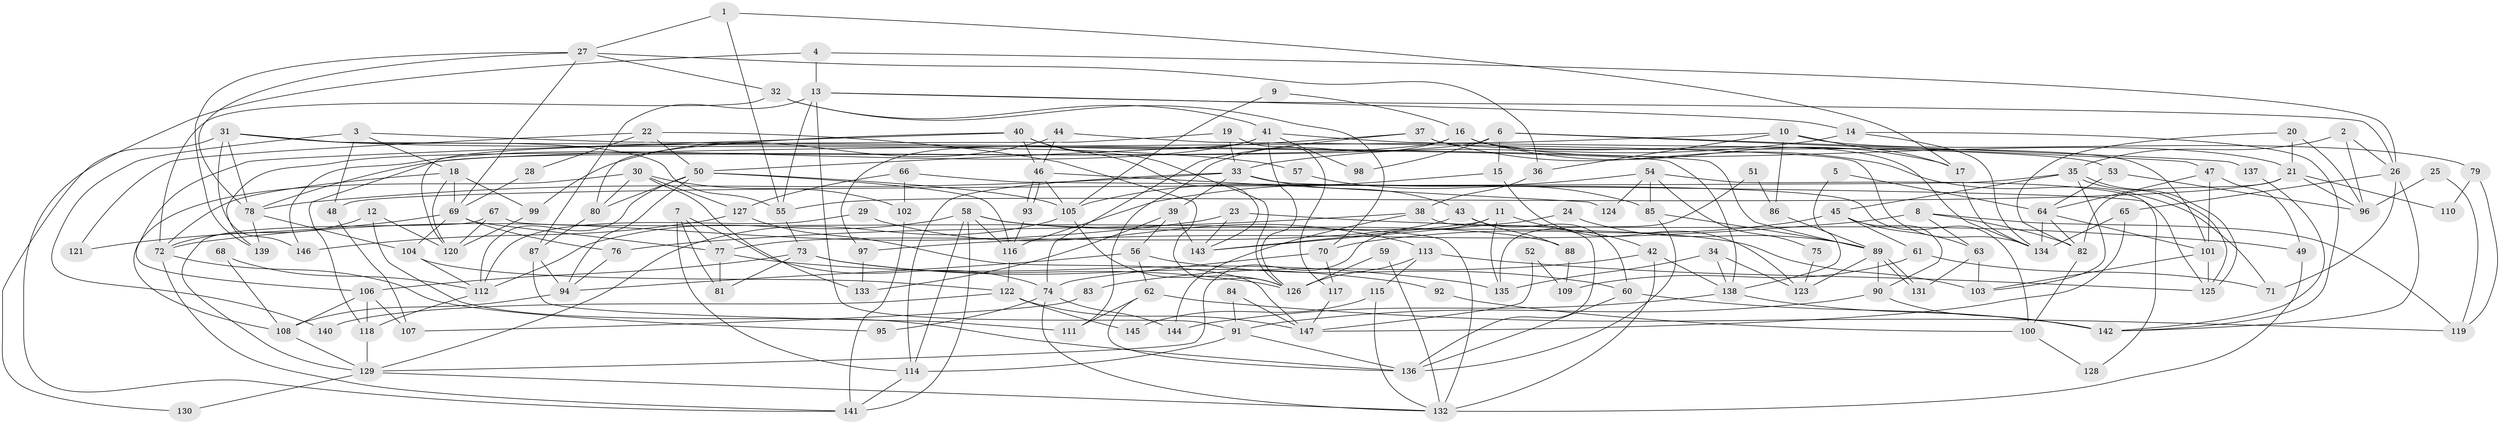 // coarse degree distribution, {3: 0.18556701030927836, 6: 0.1134020618556701, 4: 0.17525773195876287, 2: 0.12371134020618557, 5: 0.18556701030927836, 7: 0.08247422680412371, 8: 0.061855670103092786, 9: 0.05154639175257732, 11: 0.010309278350515464, 10: 0.010309278350515464}
// Generated by graph-tools (version 1.1) at 2025/23/03/03/25 07:23:57]
// undirected, 147 vertices, 294 edges
graph export_dot {
graph [start="1"]
  node [color=gray90,style=filled];
  1;
  2;
  3;
  4;
  5;
  6;
  7;
  8;
  9;
  10;
  11;
  12;
  13;
  14;
  15;
  16;
  17;
  18;
  19;
  20;
  21;
  22;
  23;
  24;
  25;
  26;
  27;
  28;
  29;
  30;
  31;
  32;
  33;
  34;
  35;
  36;
  37;
  38;
  39;
  40;
  41;
  42;
  43;
  44;
  45;
  46;
  47;
  48;
  49;
  50;
  51;
  52;
  53;
  54;
  55;
  56;
  57;
  58;
  59;
  60;
  61;
  62;
  63;
  64;
  65;
  66;
  67;
  68;
  69;
  70;
  71;
  72;
  73;
  74;
  75;
  76;
  77;
  78;
  79;
  80;
  81;
  82;
  83;
  84;
  85;
  86;
  87;
  88;
  89;
  90;
  91;
  92;
  93;
  94;
  95;
  96;
  97;
  98;
  99;
  100;
  101;
  102;
  103;
  104;
  105;
  106;
  107;
  108;
  109;
  110;
  111;
  112;
  113;
  114;
  115;
  116;
  117;
  118;
  119;
  120;
  121;
  122;
  123;
  124;
  125;
  126;
  127;
  128;
  129;
  130;
  131;
  132;
  133;
  134;
  135;
  136;
  137;
  138;
  139;
  140;
  141;
  142;
  143;
  144;
  145;
  146;
  147;
  1 -- 55;
  1 -- 17;
  1 -- 27;
  2 -- 26;
  2 -- 35;
  2 -- 96;
  3 -- 89;
  3 -- 18;
  3 -- 48;
  3 -- 140;
  4 -- 13;
  4 -- 141;
  4 -- 26;
  5 -- 64;
  5 -- 138;
  6 -- 118;
  6 -- 15;
  6 -- 47;
  6 -- 98;
  6 -- 137;
  7 -- 114;
  7 -- 77;
  7 -- 74;
  7 -- 81;
  8 -- 63;
  8 -- 82;
  8 -- 97;
  8 -- 119;
  9 -- 16;
  9 -- 105;
  10 -- 36;
  10 -- 78;
  10 -- 17;
  10 -- 79;
  10 -- 86;
  11 -- 42;
  11 -- 129;
  11 -- 135;
  11 -- 143;
  12 -- 136;
  12 -- 72;
  12 -- 120;
  13 -- 91;
  13 -- 26;
  13 -- 14;
  13 -- 55;
  13 -- 87;
  14 -- 134;
  14 -- 33;
  14 -- 142;
  15 -- 123;
  15 -- 105;
  16 -- 111;
  16 -- 21;
  16 -- 17;
  16 -- 134;
  16 -- 139;
  17 -- 134;
  18 -- 120;
  18 -- 99;
  18 -- 69;
  18 -- 72;
  19 -- 33;
  19 -- 120;
  19 -- 117;
  20 -- 96;
  20 -- 82;
  20 -- 21;
  21 -- 96;
  21 -- 55;
  21 -- 82;
  21 -- 110;
  22 -- 50;
  22 -- 126;
  22 -- 28;
  22 -- 121;
  23 -- 72;
  23 -- 143;
  23 -- 49;
  24 -- 89;
  24 -- 143;
  25 -- 96;
  25 -- 119;
  26 -- 142;
  26 -- 65;
  26 -- 71;
  27 -- 69;
  27 -- 32;
  27 -- 36;
  27 -- 78;
  27 -- 139;
  28 -- 69;
  29 -- 112;
  29 -- 113;
  30 -- 108;
  30 -- 102;
  30 -- 80;
  30 -- 127;
  30 -- 133;
  31 -- 78;
  31 -- 55;
  31 -- 57;
  31 -- 130;
  31 -- 138;
  31 -- 146;
  32 -- 70;
  32 -- 41;
  32 -- 72;
  33 -- 78;
  33 -- 39;
  33 -- 43;
  33 -- 100;
  33 -- 114;
  34 -- 138;
  34 -- 135;
  34 -- 123;
  35 -- 103;
  35 -- 125;
  35 -- 125;
  35 -- 45;
  35 -- 48;
  36 -- 38;
  37 -- 74;
  37 -- 50;
  37 -- 71;
  37 -- 101;
  38 -- 144;
  38 -- 76;
  38 -- 136;
  39 -- 133;
  39 -- 56;
  39 -- 143;
  40 -- 80;
  40 -- 143;
  40 -- 46;
  40 -- 106;
  40 -- 126;
  41 -- 126;
  41 -- 53;
  41 -- 97;
  41 -- 98;
  41 -- 146;
  42 -- 132;
  42 -- 138;
  42 -- 83;
  43 -- 77;
  43 -- 60;
  43 -- 88;
  44 -- 134;
  44 -- 46;
  44 -- 99;
  45 -- 70;
  45 -- 61;
  45 -- 63;
  45 -- 90;
  46 -- 93;
  46 -- 93;
  46 -- 105;
  46 -- 124;
  47 -- 101;
  47 -- 49;
  47 -- 64;
  48 -- 107;
  49 -- 132;
  50 -- 94;
  50 -- 112;
  50 -- 80;
  50 -- 105;
  50 -- 116;
  51 -- 86;
  51 -- 135;
  52 -- 109;
  52 -- 147;
  53 -- 64;
  53 -- 96;
  54 -- 116;
  54 -- 85;
  54 -- 75;
  54 -- 124;
  54 -- 128;
  55 -- 73;
  56 -- 60;
  56 -- 62;
  56 -- 94;
  57 -- 85;
  58 -- 112;
  58 -- 141;
  58 -- 88;
  58 -- 103;
  58 -- 114;
  58 -- 116;
  59 -- 126;
  59 -- 132;
  60 -- 136;
  60 -- 142;
  61 -- 71;
  61 -- 109;
  62 -- 136;
  62 -- 111;
  62 -- 119;
  63 -- 103;
  63 -- 131;
  64 -- 134;
  64 -- 82;
  64 -- 101;
  65 -- 134;
  65 -- 147;
  66 -- 127;
  66 -- 125;
  66 -- 102;
  67 -- 129;
  67 -- 132;
  67 -- 120;
  68 -- 108;
  68 -- 112;
  69 -- 104;
  69 -- 76;
  69 -- 77;
  69 -- 121;
  70 -- 117;
  70 -- 74;
  72 -- 95;
  72 -- 141;
  73 -- 126;
  73 -- 81;
  73 -- 92;
  73 -- 106;
  74 -- 132;
  74 -- 95;
  74 -- 144;
  75 -- 123;
  76 -- 94;
  77 -- 81;
  77 -- 135;
  78 -- 139;
  78 -- 104;
  79 -- 119;
  79 -- 110;
  80 -- 87;
  82 -- 100;
  83 -- 107;
  84 -- 147;
  84 -- 91;
  85 -- 89;
  85 -- 136;
  86 -- 89;
  87 -- 94;
  87 -- 111;
  88 -- 109;
  89 -- 90;
  89 -- 131;
  89 -- 131;
  89 -- 123;
  90 -- 142;
  90 -- 91;
  91 -- 114;
  91 -- 136;
  92 -- 100;
  93 -- 116;
  94 -- 108;
  97 -- 133;
  99 -- 120;
  100 -- 128;
  101 -- 103;
  101 -- 125;
  102 -- 141;
  104 -- 122;
  104 -- 112;
  105 -- 126;
  105 -- 129;
  106 -- 107;
  106 -- 108;
  106 -- 118;
  108 -- 129;
  112 -- 118;
  113 -- 125;
  113 -- 126;
  113 -- 115;
  114 -- 141;
  115 -- 132;
  115 -- 145;
  116 -- 122;
  117 -- 147;
  118 -- 129;
  122 -- 147;
  122 -- 140;
  122 -- 145;
  127 -- 146;
  127 -- 147;
  129 -- 130;
  129 -- 132;
  137 -- 142;
  138 -- 142;
  138 -- 144;
}
